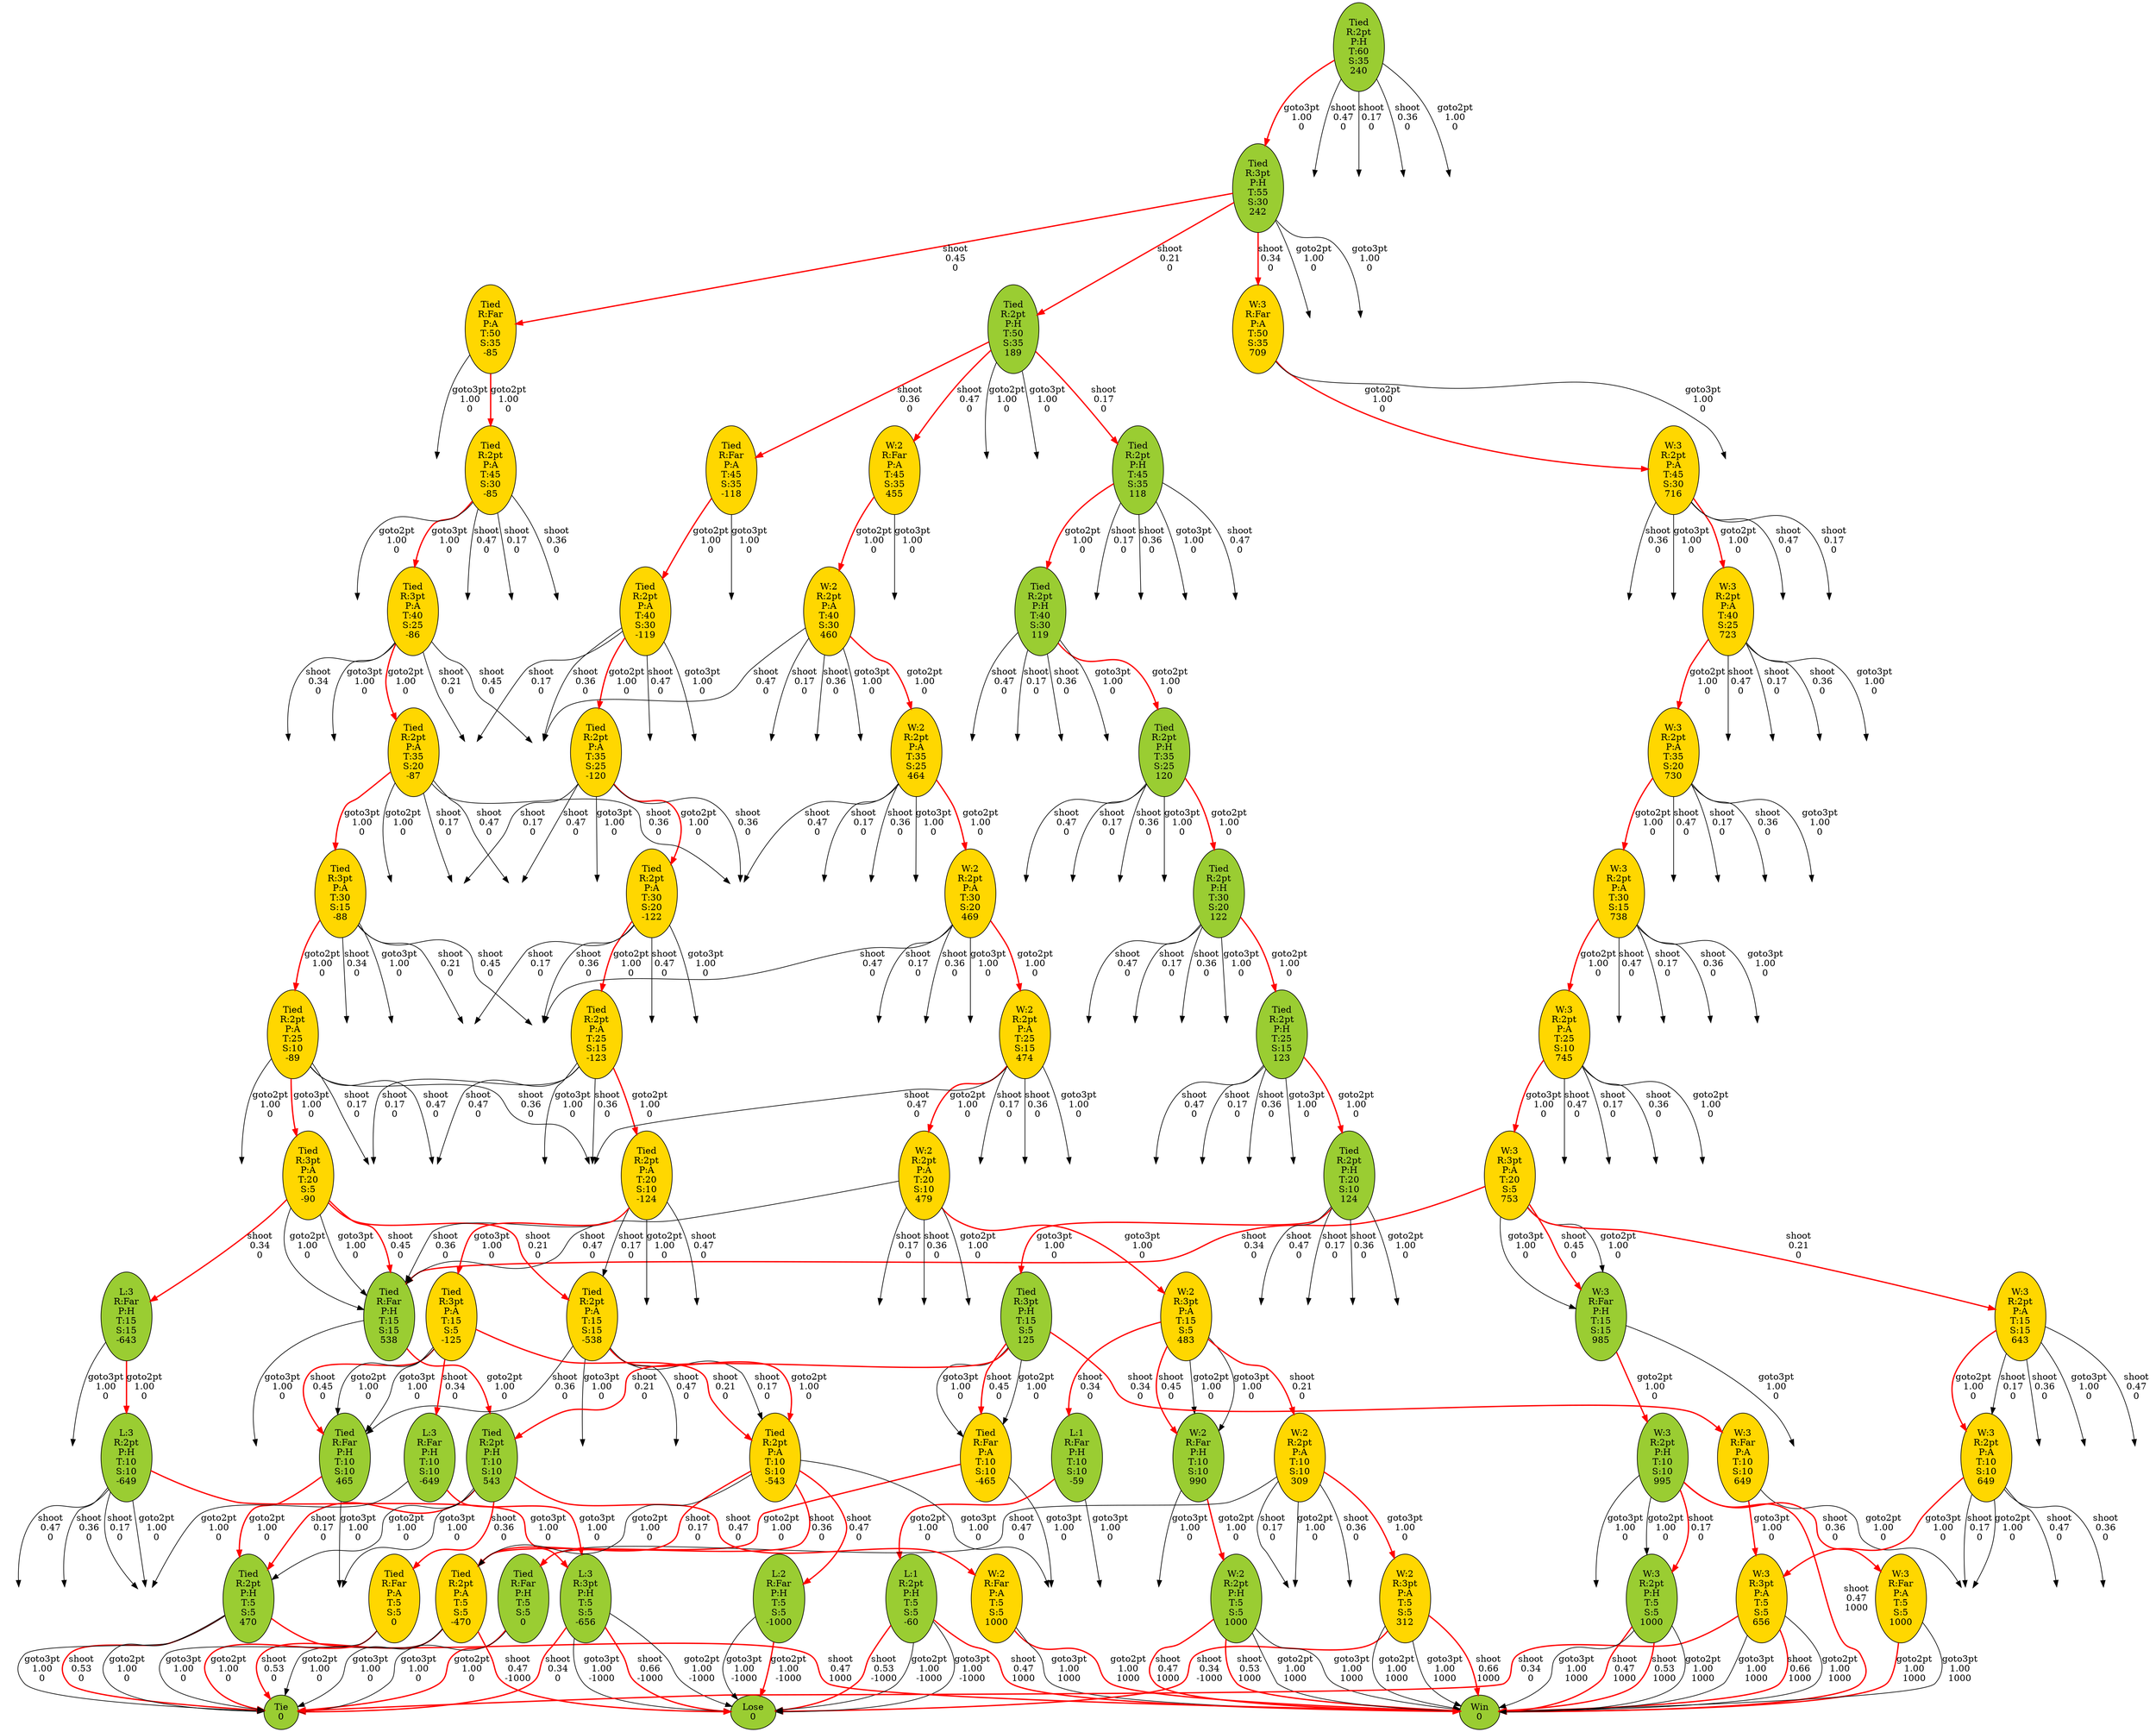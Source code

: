 digraph "Basketball" {
  "L:3 R:Far P:H T:15 S:15" [label="L:3\nR:Far\nP:H\nT:15\nS:15\n-643" fillcolor=yellowgreen style=filled];
  "Tied R:Far P:H T:10 S:10" [label="Tied\nR:Far\nP:H\nT:10\nS:10\n465" fillcolor=yellowgreen style=filled];
  "Tied R:Far P:A T:50 S:35" [label="Tied\nR:Far\nP:A\nT:50\nS:35\n-85" fillcolor=gold style=filled];
  "W:3 R:2pt P:A T:45 S:30" [label="W:3\nR:2pt\nP:A\nT:45\nS:30\n716" fillcolor=gold style=filled];
  "Tied R:2pt P:H T:5 S:5" [label="Tied\nR:2pt\nP:H\nT:5\nS:5\n470" fillcolor=yellowgreen style=filled];
  "Tied R:Far P:H T:15 S:15" [label="Tied\nR:Far\nP:H\nT:15\nS:15\n538" fillcolor=yellowgreen style=filled];
  "Tied R:Far P:A T:10 S:10" [label="Tied\nR:Far\nP:A\nT:10\nS:10\n-465" fillcolor=gold style=filled];
  "Tied R:2pt P:H T:50 S:35" [label="Tied\nR:2pt\nP:H\nT:50\nS:35\n189" fillcolor=yellowgreen style=filled];
  "W:2 R:Far P:H T:10 S:10" [label="W:2\nR:Far\nP:H\nT:10\nS:10\n990" fillcolor=yellowgreen style=filled];
  "Tied R:2pt P:A T:30 S:20" [label="Tied\nR:2pt\nP:A\nT:30\nS:20\n-122" fillcolor=gold style=filled];
  "L:1 R:Far P:H T:10 S:10" [label="L:1\nR:Far\nP:H\nT:10\nS:10\n-59" fillcolor=yellowgreen style=filled];
  "W:3 R:2pt P:A T:25 S:10" [label="W:3\nR:2pt\nP:A\nT:25\nS:10\n745" fillcolor=gold style=filled];
  "L:3 R:3pt P:H T:5 S:5" [label="L:3\nR:3pt\nP:H\nT:5\nS:5\n-656" fillcolor=yellowgreen style=filled];
  "W:2 R:2pt P:A T:30 S:20" [label="W:2\nR:2pt\nP:A\nT:30\nS:20\n469" fillcolor=gold style=filled];
  "Tied R:2pt P:H T:25 S:15" [label="Tied\nR:2pt\nP:H\nT:25\nS:15\n123" fillcolor=yellowgreen style=filled];
  "W:2 R:2pt P:A T:10 S:10" [label="W:2\nR:2pt\nP:A\nT:10\nS:10\n309" fillcolor=gold style=filled];
  "W:3 R:Far P:H T:15 S:15" [label="W:3\nR:Far\nP:H\nT:15\nS:15\n985" fillcolor=yellowgreen style=filled];
  "Tied R:2pt P:H T:30 S:20" [label="Tied\nR:2pt\nP:H\nT:30\nS:20\n122" fillcolor=yellowgreen style=filled];
  "W:3 R:2pt P:A T:40 S:25" [label="W:3\nR:2pt\nP:A\nT:40\nS:25\n723" fillcolor=gold style=filled];
  "Tied R:2pt P:A T:25 S:15" [label="Tied\nR:2pt\nP:A\nT:25\nS:15\n-123" fillcolor=gold style=filled];
  "Tied R:2pt P:A T:40 S:30" [label="Tied\nR:2pt\nP:A\nT:40\nS:30\n-119" fillcolor=gold style=filled];
  "W:2 R:3pt P:A T:15 S:5" [label="W:2\nR:3pt\nP:A\nT:15\nS:5\n483" fillcolor=gold style=filled];
  "Tied R:Far P:H T:5 S:5" [label="Tied\nR:Far\nP:H\nT:5\nS:5\n0" fillcolor=yellowgreen style=filled];
  "W:3 R:3pt P:A T:20 S:5" [label="W:3\nR:3pt\nP:A\nT:20\nS:5\n753" fillcolor=gold style=filled];
  "Tied R:2pt P:H T:40 S:30" [label="Tied\nR:2pt\nP:H\nT:40\nS:30\n119" fillcolor=yellowgreen style=filled];
  "W:2 R:Far P:A T:5 S:5" [label="W:2\nR:Far\nP:A\nT:5\nS:5\n1000" fillcolor=gold style=filled];
  "W:3 R:Far P:A T:10 S:10" [label="W:3\nR:Far\nP:A\nT:10\nS:10\n649" fillcolor=gold style=filled];
  "Lose" [label="Lose\n0" fillcolor=yellowgreen style=filled];
  "W:3 R:2pt P:H T:10 S:10" [label="W:3\nR:2pt\nP:H\nT:10\nS:10\n995" fillcolor=yellowgreen style=filled];
  "Tied R:3pt P:H T:55 S:30" [label="Tied\nR:3pt\nP:H\nT:55\nS:30\n242" fillcolor=yellowgreen style=filled];
  "Tied R:2pt P:A T:45 S:30" [label="Tied\nR:2pt\nP:A\nT:45\nS:30\n-85" fillcolor=gold style=filled];
  "W:2 R:3pt P:A T:5 S:5" [label="W:2\nR:3pt\nP:A\nT:5\nS:5\n312" fillcolor=gold style=filled];
  "Tied R:2pt P:H T:20 S:10" [label="Tied\nR:2pt\nP:H\nT:20\nS:10\n124" fillcolor=yellowgreen style=filled];
  "L:3 R:2pt P:H T:10 S:10" [label="L:3\nR:2pt\nP:H\nT:10\nS:10\n-649" fillcolor=yellowgreen style=filled];
  "W:2 R:2pt P:A T:20 S:10" [label="W:2\nR:2pt\nP:A\nT:20\nS:10\n479" fillcolor=gold style=filled];
  "Tied R:2pt P:A T:5 S:5" [label="Tied\nR:2pt\nP:A\nT:5\nS:5\n-470" fillcolor=gold style=filled];
  "Tied R:Far P:A T:45 S:35" [label="Tied\nR:Far\nP:A\nT:45\nS:35\n-118" fillcolor=gold style=filled];
  "Tied R:2pt P:A T:15 S:15" [label="Tied\nR:2pt\nP:A\nT:15\nS:15\n-538" fillcolor=gold style=filled];
  "W:3 R:2pt P:A T:30 S:15" [label="W:3\nR:2pt\nP:A\nT:30\nS:15\n738" fillcolor=gold style=filled];
  "Tied R:2pt P:H T:10 S:10" [label="Tied\nR:2pt\nP:H\nT:10\nS:10\n543" fillcolor=yellowgreen style=filled];
  "Tied R:2pt P:H T:60 S:35" [label="Tied\nR:2pt\nP:H\nT:60\nS:35\n240" fillcolor=yellowgreen style=filled];
  "Tied R:2pt P:H T:45 S:35" [label="Tied\nR:2pt\nP:H\nT:45\nS:35\n118" fillcolor=yellowgreen style=filled];
  "Tied R:3pt P:H T:15 S:5" [label="Tied\nR:3pt\nP:H\nT:15\nS:5\n125" fillcolor=yellowgreen style=filled];
  "Win" [label="Win\n0" fillcolor=yellowgreen style=filled];
  "W:3 R:Far P:A T:50 S:35" [label="W:3\nR:Far\nP:A\nT:50\nS:35\n709" fillcolor=gold style=filled];
  "W:3 R:2pt P:A T:15 S:15" [label="W:3\nR:2pt\nP:A\nT:15\nS:15\n643" fillcolor=gold style=filled];
  "W:2 R:2pt P:A T:25 S:15" [label="W:2\nR:2pt\nP:A\nT:25\nS:15\n474" fillcolor=gold style=filled];
  "Tied R:3pt P:A T:20 S:5" [label="Tied\nR:3pt\nP:A\nT:20\nS:5\n-90" fillcolor=gold style=filled];
  "Tied R:3pt P:A T:15 S:5" [label="Tied\nR:3pt\nP:A\nT:15\nS:5\n-125" fillcolor=gold style=filled];
  "Tied R:2pt P:A T:35 S:25" [label="Tied\nR:2pt\nP:A\nT:35\nS:25\n-120" fillcolor=gold style=filled];
  "Tie" [label="Tie\n0" fillcolor=yellowgreen style=filled];
  "L:3 R:Far P:H T:10 S:10" [label="L:3\nR:Far\nP:H\nT:10\nS:10\n-649" fillcolor=yellowgreen style=filled];
  "W:2 R:2pt P:H T:5 S:5" [label="W:2\nR:2pt\nP:H\nT:5\nS:5\n1000" fillcolor=yellowgreen style=filled];
  "Tied R:2pt P:A T:20 S:10" [label="Tied\nR:2pt\nP:A\nT:20\nS:10\n-124" fillcolor=gold style=filled];
  "W:2 R:2pt P:A T:40 S:30" [label="W:2\nR:2pt\nP:A\nT:40\nS:30\n460" fillcolor=gold style=filled];
  "L:1 R:2pt P:H T:5 S:5" [label="L:1\nR:2pt\nP:H\nT:5\nS:5\n-60" fillcolor=yellowgreen style=filled];
  "W:2 R:2pt P:A T:35 S:25" [label="W:2\nR:2pt\nP:A\nT:35\nS:25\n464" fillcolor=gold style=filled];
  "Tied R:2pt P:A T:25 S:10" [label="Tied\nR:2pt\nP:A\nT:25\nS:10\n-89" fillcolor=gold style=filled];
  "Tied R:3pt P:A T:30 S:15" [label="Tied\nR:3pt\nP:A\nT:30\nS:15\n-88" fillcolor=gold style=filled];
  "W:3 R:3pt P:A T:5 S:5" [label="W:3\nR:3pt\nP:A\nT:5\nS:5\n656" fillcolor=gold style=filled];
  "Tied R:3pt P:A T:40 S:25" [label="Tied\nR:3pt\nP:A\nT:40\nS:25\n-86" fillcolor=gold style=filled];
  "Tied R:2pt P:H T:35 S:25" [label="Tied\nR:2pt\nP:H\nT:35\nS:25\n120" fillcolor=yellowgreen style=filled];
  "W:3 R:Far P:A T:5 S:5" [label="W:3\nR:Far\nP:A\nT:5\nS:5\n1000" fillcolor=gold style=filled];
  "W:2 R:Far P:A T:45 S:35" [label="W:2\nR:Far\nP:A\nT:45\nS:35\n455" fillcolor=gold style=filled];
  "Tied R:Far P:A T:5 S:5" [label="Tied\nR:Far\nP:A\nT:5\nS:5\n0" fillcolor=gold style=filled];
  "W:3 R:2pt P:H T:5 S:5" [label="W:3\nR:2pt\nP:H\nT:5\nS:5\n1000" fillcolor=yellowgreen style=filled];
  "W:3 R:2pt P:A T:35 S:20" [label="W:3\nR:2pt\nP:A\nT:35\nS:20\n730" fillcolor=gold style=filled];
  "W:3 R:2pt P:A T:10 S:10" [label="W:3\nR:2pt\nP:A\nT:10\nS:10\n649" fillcolor=gold style=filled];
  "L:2 R:Far P:H T:5 S:5" [label="L:2\nR:Far\nP:H\nT:5\nS:5\n-1000" fillcolor=yellowgreen style=filled];
  "Tied R:2pt P:A T:35 S:20" [label="Tied\nR:2pt\nP:A\nT:35\nS:20\n-87" fillcolor=gold style=filled];
  "Tied R:2pt P:A T:10 S:10" [label="Tied\nR:2pt\nP:A\nT:10\nS:10\n-543" fillcolor=gold style=filled];
  "L:3 R:Far P:H T:15 S:15" -> "L:3 R:2pt P:H T:10 S:10" [color=red style=bold  label = "goto2pt\n1.00\n0"];
  "L:3 R:Far P:H T:15 S:15" -> "L:3 R:3pt P:H T:10 S:10" [ label = "goto3pt\n1.00\n0"];
  "L:3 R:3pt P:H T:10 S:10" [label="a" style=invis];
  "Tied R:Far P:H T:10 S:10" -> "Tied R:2pt P:H T:5 S:5" [color=red style=bold  label = "goto2pt\n1.00\n0"];
  "Tied R:Far P:H T:10 S:10" -> "Tied R:3pt P:H T:5 S:5" [ label = "goto3pt\n1.00\n0"];
  "Tied R:3pt P:H T:5 S:5" [label="a" style=invis];
  "Tied R:Far P:A T:50 S:35" -> "Tied R:2pt P:A T:45 S:30" [color=red style=bold  label = "goto2pt\n1.00\n0"];
  "Tied R:Far P:A T:50 S:35" -> "Tied R:3pt P:A T:45 S:30" [ label = "goto3pt\n1.00\n0"];
  "Tied R:3pt P:A T:45 S:30" [label="a" style=invis];
  "W:3 R:2pt P:A T:45 S:30" -> "W:1 R:Far P:H T:40 S:35" [ label = "shoot\n0.47\n0"];
  "W:1 R:Far P:H T:40 S:35" [label="a" style=invis];
  "W:3 R:2pt P:A T:45 S:30" -> "W:3 R:2pt P:A T:40 S:35" [ label = "shoot\n0.17\n0"];
  "W:3 R:2pt P:A T:40 S:35" [label="a" style=invis];
  "W:3 R:2pt P:A T:45 S:30" -> "W:3 R:Far P:H T:40 S:35" [ label = "shoot\n0.36\n0"];
  "W:3 R:Far P:H T:40 S:35" [label="a" style=invis];
  "W:3 R:2pt P:A T:45 S:30" -> "W:3 R:2pt P:A T:40 S:25" [color=red style=bold  label = "goto2pt\n1.00\n0"];
  "W:3 R:2pt P:A T:45 S:30" -> "W:3 R:3pt P:A T:40 S:25" [ label = "goto3pt\n1.00\n0"];
  "W:3 R:3pt P:A T:40 S:25" [label="a" style=invis];
  "Tied R:2pt P:H T:5 S:5" -> "Win" [color=red style=bold  label = "shoot\n0.47\n1000"];
  "Tied R:2pt P:H T:5 S:5" -> "Tie" [color=red style=bold  label = "shoot\n0.53\n0"];
  "Tied R:2pt P:H T:5 S:5" -> "Tie" [ label = "goto2pt\n1.00\n0"];
  "Tied R:2pt P:H T:5 S:5" -> "Tie" [ label = "goto3pt\n1.00\n0"];
  "Tied R:Far P:H T:15 S:15" -> "Tied R:2pt P:H T:10 S:10" [color=red style=bold  label = "goto2pt\n1.00\n0"];
  "Tied R:Far P:H T:15 S:15" -> "Tied R:3pt P:H T:10 S:10" [ label = "goto3pt\n1.00\n0"];
  "Tied R:3pt P:H T:10 S:10" [label="a" style=invis];
  "Tied R:Far P:A T:10 S:10" -> "Tied R:2pt P:A T:5 S:5" [color=red style=bold  label = "goto2pt\n1.00\n0"];
  "Tied R:Far P:A T:10 S:10" -> "Tied R:3pt P:A T:5 S:5" [ label = "goto3pt\n1.00\n0"];
  "Tied R:3pt P:A T:5 S:5" [label="a" style=invis];
  "Tied R:2pt P:H T:50 S:35" -> "W:2 R:Far P:A T:45 S:35" [color=red style=bold  label = "shoot\n0.47\n0"];
  "Tied R:2pt P:H T:50 S:35" -> "Tied R:2pt P:H T:45 S:35" [color=red style=bold  label = "shoot\n0.17\n0"];
  "Tied R:2pt P:H T:50 S:35" -> "Tied R:Far P:A T:45 S:35" [color=red style=bold  label = "shoot\n0.36\n0"];
  "Tied R:2pt P:H T:50 S:35" -> "Tied R:2pt P:H T:45 S:30" [ label = "goto2pt\n1.00\n0"];
  "Tied R:2pt P:H T:45 S:30" [label="a" style=invis];
  "Tied R:2pt P:H T:50 S:35" -> "Tied R:3pt P:H T:45 S:30" [ label = "goto3pt\n1.00\n0"];
  "Tied R:3pt P:H T:45 S:30" [label="a" style=invis];
  "W:2 R:Far P:H T:10 S:10" -> "W:2 R:2pt P:H T:5 S:5" [color=red style=bold  label = "goto2pt\n1.00\n0"];
  "W:2 R:Far P:H T:10 S:10" -> "W:2 R:3pt P:H T:5 S:5" [ label = "goto3pt\n1.00\n0"];
  "W:2 R:3pt P:H T:5 S:5" [label="a" style=invis];
  "Tied R:2pt P:A T:30 S:20" -> "L:2 R:Far P:H T:25 S:25" [ label = "shoot\n0.47\n0"];
  "L:2 R:Far P:H T:25 S:25" [label="a" style=invis];
  "Tied R:2pt P:A T:30 S:20" -> "Tied R:2pt P:A T:25 S:25" [ label = "shoot\n0.17\n0"];
  "Tied R:2pt P:A T:25 S:25" [label="a" style=invis];
  "Tied R:2pt P:A T:30 S:20" -> "Tied R:Far P:H T:25 S:25" [ label = "shoot\n0.36\n0"];
  "Tied R:Far P:H T:25 S:25" [label="a" style=invis];
  "Tied R:2pt P:A T:30 S:20" -> "Tied R:2pt P:A T:25 S:15" [color=red style=bold  label = "goto2pt\n1.00\n0"];
  "Tied R:2pt P:A T:30 S:20" -> "Tied R:3pt P:A T:25 S:15" [ label = "goto3pt\n1.00\n0"];
  "Tied R:3pt P:A T:25 S:15" [label="a" style=invis];
  "L:1 R:Far P:H T:10 S:10" -> "L:1 R:2pt P:H T:5 S:5" [color=red style=bold  label = "goto2pt\n1.00\n0"];
  "L:1 R:Far P:H T:10 S:10" -> "L:1 R:3pt P:H T:5 S:5" [ label = "goto3pt\n1.00\n0"];
  "L:1 R:3pt P:H T:5 S:5" [label="a" style=invis];
  "W:3 R:2pt P:A T:25 S:10" -> "W:1 R:Far P:H T:20 S:20" [ label = "shoot\n0.47\n0"];
  "W:1 R:Far P:H T:20 S:20" [label="a" style=invis];
  "W:3 R:2pt P:A T:25 S:10" -> "W:3 R:2pt P:A T:20 S:20" [ label = "shoot\n0.17\n0"];
  "W:3 R:2pt P:A T:20 S:20" [label="a" style=invis];
  "W:3 R:2pt P:A T:25 S:10" -> "W:3 R:Far P:H T:20 S:20" [ label = "shoot\n0.36\n0"];
  "W:3 R:Far P:H T:20 S:20" [label="a" style=invis];
  "W:3 R:2pt P:A T:25 S:10" -> "W:3 R:2pt P:A T:20 S:5" [ label = "goto2pt\n1.00\n0"];
  "W:3 R:2pt P:A T:20 S:5" [label="a" style=invis];
  "W:3 R:2pt P:A T:25 S:10" -> "W:3 R:3pt P:A T:20 S:5" [color=red style=bold  label = "goto3pt\n1.00\n0"];
  "L:3 R:3pt P:H T:5 S:5" -> "Tie" [color=red style=bold  label = "shoot\n0.34\n0"];
  "L:3 R:3pt P:H T:5 S:5" -> "Lose" [color=red style=bold  label = "shoot\n0.66\n-1000"];
  "L:3 R:3pt P:H T:5 S:5" -> "Lose" [ label = "goto2pt\n1.00\n-1000"];
  "L:3 R:3pt P:H T:5 S:5" -> "Lose" [ label = "goto3pt\n1.00\n-1000"];
  "W:2 R:2pt P:A T:30 S:20" -> "Tied R:Far P:H T:25 S:25" [ label = "shoot\n0.47\n0"];
  "Tied R:Far P:H T:25 S:25" [label="a" style=invis];
  "W:2 R:2pt P:A T:30 S:20" -> "W:2 R:2pt P:A T:25 S:25" [ label = "shoot\n0.17\n0"];
  "W:2 R:2pt P:A T:25 S:25" [label="a" style=invis];
  "W:2 R:2pt P:A T:30 S:20" -> "W:2 R:Far P:H T:25 S:25" [ label = "shoot\n0.36\n0"];
  "W:2 R:Far P:H T:25 S:25" [label="a" style=invis];
  "W:2 R:2pt P:A T:30 S:20" -> "W:2 R:2pt P:A T:25 S:15" [color=red style=bold  label = "goto2pt\n1.00\n0"];
  "W:2 R:2pt P:A T:30 S:20" -> "W:2 R:3pt P:A T:25 S:15" [ label = "goto3pt\n1.00\n0"];
  "W:2 R:3pt P:A T:25 S:15" [label="a" style=invis];
  "Tied R:2pt P:H T:25 S:15" -> "W:2 R:Far P:A T:20 S:20" [ label = "shoot\n0.47\n0"];
  "W:2 R:Far P:A T:20 S:20" [label="a" style=invis];
  "Tied R:2pt P:H T:25 S:15" -> "Tied R:2pt P:H T:20 S:20" [ label = "shoot\n0.17\n0"];
  "Tied R:2pt P:H T:20 S:20" [label="a" style=invis];
  "Tied R:2pt P:H T:25 S:15" -> "Tied R:Far P:A T:20 S:20" [ label = "shoot\n0.36\n0"];
  "Tied R:Far P:A T:20 S:20" [label="a" style=invis];
  "Tied R:2pt P:H T:25 S:15" -> "Tied R:2pt P:H T:20 S:10" [color=red style=bold  label = "goto2pt\n1.00\n0"];
  "Tied R:2pt P:H T:25 S:15" -> "Tied R:3pt P:H T:20 S:10" [ label = "goto3pt\n1.00\n0"];
  "Tied R:3pt P:H T:20 S:10" [label="a" style=invis];
  "W:2 R:2pt P:A T:10 S:10" -> "Tied R:Far P:H T:5 S:5" [ label = "shoot\n0.47\n0"];
  "W:2 R:2pt P:A T:10 S:10" -> "W:2 R:2pt P:A T:5 S:5" [ label = "shoot\n0.17\n0"];
  "W:2 R:2pt P:A T:5 S:5" [label="a" style=invis];
  "W:2 R:2pt P:A T:10 S:10" -> "W:2 R:Far P:H T:5 S:5" [ label = "shoot\n0.36\n0"];
  "W:2 R:Far P:H T:5 S:5" [label="a" style=invis];
  "W:2 R:2pt P:A T:10 S:10" -> "W:2 R:2pt P:A T:5 S:5" [ label = "goto2pt\n1.00\n0"];
  "W:2 R:2pt P:A T:5 S:5" [label="a" style=invis];
  "W:2 R:2pt P:A T:10 S:10" -> "W:2 R:3pt P:A T:5 S:5" [color=red style=bold  label = "goto3pt\n1.00\n0"];
  "W:3 R:Far P:H T:15 S:15" -> "W:3 R:2pt P:H T:10 S:10" [color=red style=bold  label = "goto2pt\n1.00\n0"];
  "W:3 R:Far P:H T:15 S:15" -> "W:3 R:3pt P:H T:10 S:10" [ label = "goto3pt\n1.00\n0"];
  "W:3 R:3pt P:H T:10 S:10" [label="a" style=invis];
  "Tied R:2pt P:H T:30 S:20" -> "W:2 R:Far P:A T:25 S:25" [ label = "shoot\n0.47\n0"];
  "W:2 R:Far P:A T:25 S:25" [label="a" style=invis];
  "Tied R:2pt P:H T:30 S:20" -> "Tied R:2pt P:H T:25 S:25" [ label = "shoot\n0.17\n0"];
  "Tied R:2pt P:H T:25 S:25" [label="a" style=invis];
  "Tied R:2pt P:H T:30 S:20" -> "Tied R:Far P:A T:25 S:25" [ label = "shoot\n0.36\n0"];
  "Tied R:Far P:A T:25 S:25" [label="a" style=invis];
  "Tied R:2pt P:H T:30 S:20" -> "Tied R:2pt P:H T:25 S:15" [color=red style=bold  label = "goto2pt\n1.00\n0"];
  "Tied R:2pt P:H T:30 S:20" -> "Tied R:3pt P:H T:25 S:15" [ label = "goto3pt\n1.00\n0"];
  "Tied R:3pt P:H T:25 S:15" [label="a" style=invis];
  "W:3 R:2pt P:A T:40 S:25" -> "W:1 R:Far P:H T:35 S:35" [ label = "shoot\n0.47\n0"];
  "W:1 R:Far P:H T:35 S:35" [label="a" style=invis];
  "W:3 R:2pt P:A T:40 S:25" -> "W:3 R:2pt P:A T:35 S:35" [ label = "shoot\n0.17\n0"];
  "W:3 R:2pt P:A T:35 S:35" [label="a" style=invis];
  "W:3 R:2pt P:A T:40 S:25" -> "W:3 R:Far P:H T:35 S:35" [ label = "shoot\n0.36\n0"];
  "W:3 R:Far P:H T:35 S:35" [label="a" style=invis];
  "W:3 R:2pt P:A T:40 S:25" -> "W:3 R:2pt P:A T:35 S:20" [color=red style=bold  label = "goto2pt\n1.00\n0"];
  "W:3 R:2pt P:A T:40 S:25" -> "W:3 R:3pt P:A T:35 S:20" [ label = "goto3pt\n1.00\n0"];
  "W:3 R:3pt P:A T:35 S:20" [label="a" style=invis];
  "Tied R:2pt P:A T:25 S:15" -> "L:2 R:Far P:H T:20 S:20" [ label = "shoot\n0.47\n0"];
  "L:2 R:Far P:H T:20 S:20" [label="a" style=invis];
  "Tied R:2pt P:A T:25 S:15" -> "Tied R:2pt P:A T:20 S:20" [ label = "shoot\n0.17\n0"];
  "Tied R:2pt P:A T:20 S:20" [label="a" style=invis];
  "Tied R:2pt P:A T:25 S:15" -> "Tied R:Far P:H T:20 S:20" [ label = "shoot\n0.36\n0"];
  "Tied R:Far P:H T:20 S:20" [label="a" style=invis];
  "Tied R:2pt P:A T:25 S:15" -> "Tied R:2pt P:A T:20 S:10" [color=red style=bold  label = "goto2pt\n1.00\n0"];
  "Tied R:2pt P:A T:25 S:15" -> "Tied R:3pt P:A T:20 S:10" [ label = "goto3pt\n1.00\n0"];
  "Tied R:3pt P:A T:20 S:10" [label="a" style=invis];
  "Tied R:2pt P:A T:40 S:30" -> "L:2 R:Far P:H T:35 S:35" [ label = "shoot\n0.47\n0"];
  "L:2 R:Far P:H T:35 S:35" [label="a" style=invis];
  "Tied R:2pt P:A T:40 S:30" -> "Tied R:2pt P:A T:35 S:35" [ label = "shoot\n0.17\n0"];
  "Tied R:2pt P:A T:35 S:35" [label="a" style=invis];
  "Tied R:2pt P:A T:40 S:30" -> "Tied R:Far P:H T:35 S:35" [ label = "shoot\n0.36\n0"];
  "Tied R:Far P:H T:35 S:35" [label="a" style=invis];
  "Tied R:2pt P:A T:40 S:30" -> "Tied R:2pt P:A T:35 S:25" [color=red style=bold  label = "goto2pt\n1.00\n0"];
  "Tied R:2pt P:A T:40 S:30" -> "Tied R:3pt P:A T:35 S:25" [ label = "goto3pt\n1.00\n0"];
  "Tied R:3pt P:A T:35 S:25" [label="a" style=invis];
  "W:2 R:3pt P:A T:15 S:5" -> "L:1 R:Far P:H T:10 S:10" [color=red style=bold  label = "shoot\n0.34\n0"];
  "W:2 R:3pt P:A T:15 S:5" -> "W:2 R:2pt P:A T:10 S:10" [color=red style=bold  label = "shoot\n0.21\n0"];
  "W:2 R:3pt P:A T:15 S:5" -> "W:2 R:Far P:H T:10 S:10" [color=red style=bold  label = "shoot\n0.45\n0"];
  "W:2 R:3pt P:A T:15 S:5" -> "W:2 R:Far P:H T:10 S:10" [ label = "goto2pt\n1.00\n0"];
  "W:2 R:3pt P:A T:15 S:5" -> "W:2 R:Far P:H T:10 S:10" [ label = "goto3pt\n1.00\n0"];
  "Tied R:Far P:H T:5 S:5" -> "Tie" [color=red style=bold  label = "goto2pt\n1.00\n0"];
  "Tied R:Far P:H T:5 S:5" -> "Tie" [ label = "goto3pt\n1.00\n0"];
  "W:3 R:3pt P:A T:20 S:5" -> "Tied R:Far P:H T:15 S:15" [color=red style=bold  label = "shoot\n0.34\n0"];
  "W:3 R:3pt P:A T:20 S:5" -> "W:3 R:2pt P:A T:15 S:15" [color=red style=bold  label = "shoot\n0.21\n0"];
  "W:3 R:3pt P:A T:20 S:5" -> "W:3 R:Far P:H T:15 S:15" [color=red style=bold  label = "shoot\n0.45\n0"];
  "W:3 R:3pt P:A T:20 S:5" -> "W:3 R:Far P:H T:15 S:15" [ label = "goto2pt\n1.00\n0"];
  "W:3 R:3pt P:A T:20 S:5" -> "W:3 R:Far P:H T:15 S:15" [ label = "goto3pt\n1.00\n0"];
  "Tied R:2pt P:H T:40 S:30" -> "W:2 R:Far P:A T:35 S:35" [ label = "shoot\n0.47\n0"];
  "W:2 R:Far P:A T:35 S:35" [label="a" style=invis];
  "Tied R:2pt P:H T:40 S:30" -> "Tied R:2pt P:H T:35 S:35" [ label = "shoot\n0.17\n0"];
  "Tied R:2pt P:H T:35 S:35" [label="a" style=invis];
  "Tied R:2pt P:H T:40 S:30" -> "Tied R:Far P:A T:35 S:35" [ label = "shoot\n0.36\n0"];
  "Tied R:Far P:A T:35 S:35" [label="a" style=invis];
  "Tied R:2pt P:H T:40 S:30" -> "Tied R:2pt P:H T:35 S:25" [color=red style=bold  label = "goto2pt\n1.00\n0"];
  "Tied R:2pt P:H T:40 S:30" -> "Tied R:3pt P:H T:35 S:25" [ label = "goto3pt\n1.00\n0"];
  "Tied R:3pt P:H T:35 S:25" [label="a" style=invis];
  "W:2 R:Far P:A T:5 S:5" -> "Win" [color=red style=bold  label = "goto2pt\n1.00\n1000"];
  "W:2 R:Far P:A T:5 S:5" -> "Win" [ label = "goto3pt\n1.00\n1000"];
  "W:3 R:Far P:A T:10 S:10" -> "W:3 R:2pt P:A T:5 S:5" [ label = "goto2pt\n1.00\n0"];
  "W:3 R:2pt P:A T:5 S:5" [label="a" style=invis];
  "W:3 R:Far P:A T:10 S:10" -> "W:3 R:3pt P:A T:5 S:5" [color=red style=bold  label = "goto3pt\n1.00\n0"];
  { rank=max; "Lose"; }
  "W:3 R:2pt P:H T:10 S:10" -> "Win" [color=red style=bold  label = "shoot\n0.47\n1000"];
  "W:3 R:2pt P:H T:10 S:10" -> "W:3 R:2pt P:H T:5 S:5" [color=red style=bold  label = "shoot\n0.17\n0"];
  "W:3 R:2pt P:H T:10 S:10" -> "W:3 R:Far P:A T:5 S:5" [color=red style=bold  label = "shoot\n0.36\n0"];
  "W:3 R:2pt P:H T:10 S:10" -> "W:3 R:2pt P:H T:5 S:5" [ label = "goto2pt\n1.00\n0"];
  "W:3 R:2pt P:H T:10 S:10" -> "W:3 R:3pt P:H T:5 S:5" [ label = "goto3pt\n1.00\n0"];
  "W:3 R:3pt P:H T:5 S:5" [label="a" style=invis];
  "Tied R:3pt P:H T:55 S:30" -> "W:3 R:Far P:A T:50 S:35" [color=red style=bold  label = "shoot\n0.34\n0"];
  "Tied R:3pt P:H T:55 S:30" -> "Tied R:2pt P:H T:50 S:35" [color=red style=bold  label = "shoot\n0.21\n0"];
  "Tied R:3pt P:H T:55 S:30" -> "Tied R:Far P:A T:50 S:35" [color=red style=bold  label = "shoot\n0.45\n0"];
  "Tied R:3pt P:H T:55 S:30" -> "Tied R:2pt P:H T:50 S:25" [ label = "goto2pt\n1.00\n0"];
  "Tied R:2pt P:H T:50 S:25" [label="a" style=invis];
  "Tied R:3pt P:H T:55 S:30" -> "Tied R:3pt P:H T:50 S:25" [ label = "goto3pt\n1.00\n0"];
  "Tied R:3pt P:H T:50 S:25" [label="a" style=invis];
  "Tied R:2pt P:A T:45 S:30" -> "L:2 R:Far P:H T:40 S:35" [ label = "shoot\n0.47\n0"];
  "L:2 R:Far P:H T:40 S:35" [label="a" style=invis];
  "Tied R:2pt P:A T:45 S:30" -> "Tied R:2pt P:A T:40 S:35" [ label = "shoot\n0.17\n0"];
  "Tied R:2pt P:A T:40 S:35" [label="a" style=invis];
  "Tied R:2pt P:A T:45 S:30" -> "Tied R:Far P:H T:40 S:35" [ label = "shoot\n0.36\n0"];
  "Tied R:Far P:H T:40 S:35" [label="a" style=invis];
  "Tied R:2pt P:A T:45 S:30" -> "Tied R:2pt P:A T:40 S:25" [ label = "goto2pt\n1.00\n0"];
  "Tied R:2pt P:A T:40 S:25" [label="a" style=invis];
  "Tied R:2pt P:A T:45 S:30" -> "Tied R:3pt P:A T:40 S:25" [color=red style=bold  label = "goto3pt\n1.00\n0"];
  "W:2 R:3pt P:A T:5 S:5" -> "Lose" [color=red style=bold  label = "shoot\n0.34\n-1000"];
  "W:2 R:3pt P:A T:5 S:5" -> "Win" [color=red style=bold  label = "shoot\n0.66\n1000"];
  "W:2 R:3pt P:A T:5 S:5" -> "Win" [ label = "goto2pt\n1.00\n1000"];
  "W:2 R:3pt P:A T:5 S:5" -> "Win" [ label = "goto3pt\n1.00\n1000"];
  "Tied R:2pt P:H T:20 S:10" -> "W:2 R:Far P:A T:15 S:15" [ label = "shoot\n0.47\n0"];
  "W:2 R:Far P:A T:15 S:15" [label="a" style=invis];
  "Tied R:2pt P:H T:20 S:10" -> "Tied R:2pt P:H T:15 S:15" [ label = "shoot\n0.17\n0"];
  "Tied R:2pt P:H T:15 S:15" [label="a" style=invis];
  "Tied R:2pt P:H T:20 S:10" -> "Tied R:Far P:A T:15 S:15" [ label = "shoot\n0.36\n0"];
  "Tied R:Far P:A T:15 S:15" [label="a" style=invis];
  "Tied R:2pt P:H T:20 S:10" -> "Tied R:2pt P:H T:15 S:5" [ label = "goto2pt\n1.00\n0"];
  "Tied R:2pt P:H T:15 S:5" [label="a" style=invis];
  "Tied R:2pt P:H T:20 S:10" -> "Tied R:3pt P:H T:15 S:5" [color=red style=bold  label = "goto3pt\n1.00\n0"];
  "L:3 R:2pt P:H T:10 S:10" -> "L:1 R:Far P:A T:5 S:5" [ label = "shoot\n0.47\n0"];
  "L:1 R:Far P:A T:5 S:5" [label="a" style=invis];
  "L:3 R:2pt P:H T:10 S:10" -> "L:3 R:2pt P:H T:5 S:5" [ label = "shoot\n0.17\n0"];
  "L:3 R:2pt P:H T:5 S:5" [label="a" style=invis];
  "L:3 R:2pt P:H T:10 S:10" -> "L:3 R:Far P:A T:5 S:5" [ label = "shoot\n0.36\n0"];
  "L:3 R:Far P:A T:5 S:5" [label="a" style=invis];
  "L:3 R:2pt P:H T:10 S:10" -> "L:3 R:2pt P:H T:5 S:5" [ label = "goto2pt\n1.00\n0"];
  "L:3 R:2pt P:H T:5 S:5" [label="a" style=invis];
  "L:3 R:2pt P:H T:10 S:10" -> "L:3 R:3pt P:H T:5 S:5" [color=red style=bold  label = "goto3pt\n1.00\n0"];
  "W:2 R:2pt P:A T:20 S:10" -> "Tied R:Far P:H T:15 S:15" [ label = "shoot\n0.47\n0"];
  "W:2 R:2pt P:A T:20 S:10" -> "W:2 R:2pt P:A T:15 S:15" [ label = "shoot\n0.17\n0"];
  "W:2 R:2pt P:A T:15 S:15" [label="a" style=invis];
  "W:2 R:2pt P:A T:20 S:10" -> "W:2 R:Far P:H T:15 S:15" [ label = "shoot\n0.36\n0"];
  "W:2 R:Far P:H T:15 S:15" [label="a" style=invis];
  "W:2 R:2pt P:A T:20 S:10" -> "W:2 R:2pt P:A T:15 S:5" [ label = "goto2pt\n1.00\n0"];
  "W:2 R:2pt P:A T:15 S:5" [label="a" style=invis];
  "W:2 R:2pt P:A T:20 S:10" -> "W:2 R:3pt P:A T:15 S:5" [color=red style=bold  label = "goto3pt\n1.00\n0"];
  "Tied R:2pt P:A T:5 S:5" -> "Lose" [color=red style=bold  label = "shoot\n0.47\n-1000"];
  "Tied R:2pt P:A T:5 S:5" -> "Tie" [color=red style=bold  label = "shoot\n0.53\n0"];
  "Tied R:2pt P:A T:5 S:5" -> "Tie" [ label = "goto2pt\n1.00\n0"];
  "Tied R:2pt P:A T:5 S:5" -> "Tie" [ label = "goto3pt\n1.00\n0"];
  "Tied R:Far P:A T:45 S:35" -> "Tied R:2pt P:A T:40 S:30" [color=red style=bold  label = "goto2pt\n1.00\n0"];
  "Tied R:Far P:A T:45 S:35" -> "Tied R:3pt P:A T:40 S:30" [ label = "goto3pt\n1.00\n0"];
  "Tied R:3pt P:A T:40 S:30" [label="a" style=invis];
  "Tied R:2pt P:A T:15 S:15" -> "L:2 R:Far P:H T:10 S:10" [ label = "shoot\n0.47\n0"];
  "L:2 R:Far P:H T:10 S:10" [label="a" style=invis];
  "Tied R:2pt P:A T:15 S:15" -> "Tied R:2pt P:A T:10 S:10" [ label = "shoot\n0.17\n0"];
  "Tied R:2pt P:A T:15 S:15" -> "Tied R:Far P:H T:10 S:10" [ label = "shoot\n0.36\n0"];
  "Tied R:2pt P:A T:15 S:15" -> "Tied R:2pt P:A T:10 S:10" [color=red style=bold  label = "goto2pt\n1.00\n0"];
  "Tied R:2pt P:A T:15 S:15" -> "Tied R:3pt P:A T:10 S:10" [ label = "goto3pt\n1.00\n0"];
  "Tied R:3pt P:A T:10 S:10" [label="a" style=invis];
  "W:3 R:2pt P:A T:30 S:15" -> "W:1 R:Far P:H T:25 S:25" [ label = "shoot\n0.47\n0"];
  "W:1 R:Far P:H T:25 S:25" [label="a" style=invis];
  "W:3 R:2pt P:A T:30 S:15" -> "W:3 R:2pt P:A T:25 S:25" [ label = "shoot\n0.17\n0"];
  "W:3 R:2pt P:A T:25 S:25" [label="a" style=invis];
  "W:3 R:2pt P:A T:30 S:15" -> "W:3 R:Far P:H T:25 S:25" [ label = "shoot\n0.36\n0"];
  "W:3 R:Far P:H T:25 S:25" [label="a" style=invis];
  "W:3 R:2pt P:A T:30 S:15" -> "W:3 R:2pt P:A T:25 S:10" [color=red style=bold  label = "goto2pt\n1.00\n0"];
  "W:3 R:2pt P:A T:30 S:15" -> "W:3 R:3pt P:A T:25 S:10" [ label = "goto3pt\n1.00\n0"];
  "W:3 R:3pt P:A T:25 S:10" [label="a" style=invis];
  "Tied R:2pt P:H T:10 S:10" -> "W:2 R:Far P:A T:5 S:5" [color=red style=bold  label = "shoot\n0.47\n0"];
  "Tied R:2pt P:H T:10 S:10" -> "Tied R:2pt P:H T:5 S:5" [color=red style=bold  label = "shoot\n0.17\n0"];
  "Tied R:2pt P:H T:10 S:10" -> "Tied R:Far P:A T:5 S:5" [color=red style=bold  label = "shoot\n0.36\n0"];
  "Tied R:2pt P:H T:10 S:10" -> "Tied R:2pt P:H T:5 S:5" [ label = "goto2pt\n1.00\n0"];
  "Tied R:2pt P:H T:10 S:10" -> "Tied R:3pt P:H T:5 S:5" [ label = "goto3pt\n1.00\n0"];
  "Tied R:3pt P:H T:5 S:5" [label="a" style=invis];
  "Tied R:2pt P:H T:60 S:35" -> "W:2 R:Far P:A T:55 S:35" [ label = "shoot\n0.47\n0"];
  "W:2 R:Far P:A T:55 S:35" [label="a" style=invis];
  "Tied R:2pt P:H T:60 S:35" -> "Tied R:2pt P:H T:55 S:35" [ label = "shoot\n0.17\n0"];
  "Tied R:2pt P:H T:55 S:35" [label="a" style=invis];
  "Tied R:2pt P:H T:60 S:35" -> "Tied R:Far P:A T:55 S:35" [ label = "shoot\n0.36\n0"];
  "Tied R:Far P:A T:55 S:35" [label="a" style=invis];
  "Tied R:2pt P:H T:60 S:35" -> "Tied R:2pt P:H T:55 S:30" [ label = "goto2pt\n1.00\n0"];
  "Tied R:2pt P:H T:55 S:30" [label="a" style=invis];
  "Tied R:2pt P:H T:60 S:35" -> "Tied R:3pt P:H T:55 S:30" [color=red style=bold  label = "goto3pt\n1.00\n0"];
  "Tied R:2pt P:H T:45 S:35" -> "W:2 R:Far P:A T:40 S:35" [ label = "shoot\n0.47\n0"];
  "W:2 R:Far P:A T:40 S:35" [label="a" style=invis];
  "Tied R:2pt P:H T:45 S:35" -> "Tied R:2pt P:H T:40 S:35" [ label = "shoot\n0.17\n0"];
  "Tied R:2pt P:H T:40 S:35" [label="a" style=invis];
  "Tied R:2pt P:H T:45 S:35" -> "Tied R:Far P:A T:40 S:35" [ label = "shoot\n0.36\n0"];
  "Tied R:Far P:A T:40 S:35" [label="a" style=invis];
  "Tied R:2pt P:H T:45 S:35" -> "Tied R:2pt P:H T:40 S:30" [color=red style=bold  label = "goto2pt\n1.00\n0"];
  "Tied R:2pt P:H T:45 S:35" -> "Tied R:3pt P:H T:40 S:30" [ label = "goto3pt\n1.00\n0"];
  "Tied R:3pt P:H T:40 S:30" [label="a" style=invis];
  "Tied R:3pt P:H T:15 S:5" -> "W:3 R:Far P:A T:10 S:10" [color=red style=bold  label = "shoot\n0.34\n0"];
  "Tied R:3pt P:H T:15 S:5" -> "Tied R:2pt P:H T:10 S:10" [color=red style=bold  label = "shoot\n0.21\n0"];
  "Tied R:3pt P:H T:15 S:5" -> "Tied R:Far P:A T:10 S:10" [color=red style=bold  label = "shoot\n0.45\n0"];
  "Tied R:3pt P:H T:15 S:5" -> "Tied R:Far P:A T:10 S:10" [ label = "goto2pt\n1.00\n0"];
  "Tied R:3pt P:H T:15 S:5" -> "Tied R:Far P:A T:10 S:10" [ label = "goto3pt\n1.00\n0"];
  { rank=max; "Win"; }
  "W:3 R:Far P:A T:50 S:35" -> "W:3 R:2pt P:A T:45 S:30" [color=red style=bold  label = "goto2pt\n1.00\n0"];
  "W:3 R:Far P:A T:50 S:35" -> "W:3 R:3pt P:A T:45 S:30" [ label = "goto3pt\n1.00\n0"];
  "W:3 R:3pt P:A T:45 S:30" [label="a" style=invis];
  "W:3 R:2pt P:A T:15 S:15" -> "W:1 R:Far P:H T:10 S:10" [ label = "shoot\n0.47\n0"];
  "W:1 R:Far P:H T:10 S:10" [label="a" style=invis];
  "W:3 R:2pt P:A T:15 S:15" -> "W:3 R:2pt P:A T:10 S:10" [ label = "shoot\n0.17\n0"];
  "W:3 R:2pt P:A T:15 S:15" -> "W:3 R:Far P:H T:10 S:10" [ label = "shoot\n0.36\n0"];
  "W:3 R:Far P:H T:10 S:10" [label="a" style=invis];
  "W:3 R:2pt P:A T:15 S:15" -> "W:3 R:2pt P:A T:10 S:10" [color=red style=bold  label = "goto2pt\n1.00\n0"];
  "W:3 R:2pt P:A T:15 S:15" -> "W:3 R:3pt P:A T:10 S:10" [ label = "goto3pt\n1.00\n0"];
  "W:3 R:3pt P:A T:10 S:10" [label="a" style=invis];
  "W:2 R:2pt P:A T:25 S:15" -> "Tied R:Far P:H T:20 S:20" [ label = "shoot\n0.47\n0"];
  "Tied R:Far P:H T:20 S:20" [label="a" style=invis];
  "W:2 R:2pt P:A T:25 S:15" -> "W:2 R:2pt P:A T:20 S:20" [ label = "shoot\n0.17\n0"];
  "W:2 R:2pt P:A T:20 S:20" [label="a" style=invis];
  "W:2 R:2pt P:A T:25 S:15" -> "W:2 R:Far P:H T:20 S:20" [ label = "shoot\n0.36\n0"];
  "W:2 R:Far P:H T:20 S:20" [label="a" style=invis];
  "W:2 R:2pt P:A T:25 S:15" -> "W:2 R:2pt P:A T:20 S:10" [color=red style=bold  label = "goto2pt\n1.00\n0"];
  "W:2 R:2pt P:A T:25 S:15" -> "W:2 R:3pt P:A T:20 S:10" [ label = "goto3pt\n1.00\n0"];
  "W:2 R:3pt P:A T:20 S:10" [label="a" style=invis];
  "Tied R:3pt P:A T:20 S:5" -> "L:3 R:Far P:H T:15 S:15" [color=red style=bold  label = "shoot\n0.34\n0"];
  "Tied R:3pt P:A T:20 S:5" -> "Tied R:2pt P:A T:15 S:15" [color=red style=bold  label = "shoot\n0.21\n0"];
  "Tied R:3pt P:A T:20 S:5" -> "Tied R:Far P:H T:15 S:15" [color=red style=bold  label = "shoot\n0.45\n0"];
  "Tied R:3pt P:A T:20 S:5" -> "Tied R:Far P:H T:15 S:15" [ label = "goto2pt\n1.00\n0"];
  "Tied R:3pt P:A T:20 S:5" -> "Tied R:Far P:H T:15 S:15" [ label = "goto3pt\n1.00\n0"];
  "Tied R:3pt P:A T:15 S:5" -> "L:3 R:Far P:H T:10 S:10" [color=red style=bold  label = "shoot\n0.34\n0"];
  "Tied R:3pt P:A T:15 S:5" -> "Tied R:2pt P:A T:10 S:10" [color=red style=bold  label = "shoot\n0.21\n0"];
  "Tied R:3pt P:A T:15 S:5" -> "Tied R:Far P:H T:10 S:10" [color=red style=bold  label = "shoot\n0.45\n0"];
  "Tied R:3pt P:A T:15 S:5" -> "Tied R:Far P:H T:10 S:10" [ label = "goto2pt\n1.00\n0"];
  "Tied R:3pt P:A T:15 S:5" -> "Tied R:Far P:H T:10 S:10" [ label = "goto3pt\n1.00\n0"];
  "Tied R:2pt P:A T:35 S:25" -> "L:2 R:Far P:H T:30 S:30" [ label = "shoot\n0.47\n0"];
  "L:2 R:Far P:H T:30 S:30" [label="a" style=invis];
  "Tied R:2pt P:A T:35 S:25" -> "Tied R:2pt P:A T:30 S:30" [ label = "shoot\n0.17\n0"];
  "Tied R:2pt P:A T:30 S:30" [label="a" style=invis];
  "Tied R:2pt P:A T:35 S:25" -> "Tied R:Far P:H T:30 S:30" [ label = "shoot\n0.36\n0"];
  "Tied R:Far P:H T:30 S:30" [label="a" style=invis];
  "Tied R:2pt P:A T:35 S:25" -> "Tied R:2pt P:A T:30 S:20" [color=red style=bold  label = "goto2pt\n1.00\n0"];
  "Tied R:2pt P:A T:35 S:25" -> "Tied R:3pt P:A T:30 S:20" [ label = "goto3pt\n1.00\n0"];
  "Tied R:3pt P:A T:30 S:20" [label="a" style=invis];
  { rank=max; "Tie"; }
  "L:3 R:Far P:H T:10 S:10" -> "L:3 R:2pt P:H T:5 S:5" [ label = "goto2pt\n1.00\n0"];
  "L:3 R:2pt P:H T:5 S:5" [label="a" style=invis];
  "L:3 R:Far P:H T:10 S:10" -> "L:3 R:3pt P:H T:5 S:5" [color=red style=bold  label = "goto3pt\n1.00\n0"];
  "W:2 R:2pt P:H T:5 S:5" -> "Win" [color=red style=bold  label = "shoot\n0.47\n1000"];
  "W:2 R:2pt P:H T:5 S:5" -> "Win" [color=red style=bold  label = "shoot\n0.53\n1000"];
  "W:2 R:2pt P:H T:5 S:5" -> "Win" [ label = "goto2pt\n1.00\n1000"];
  "W:2 R:2pt P:H T:5 S:5" -> "Win" [ label = "goto3pt\n1.00\n1000"];
  "Tied R:2pt P:A T:20 S:10" -> "L:2 R:Far P:H T:15 S:15" [ label = "shoot\n0.47\n0"];
  "L:2 R:Far P:H T:15 S:15" [label="a" style=invis];
  "Tied R:2pt P:A T:20 S:10" -> "Tied R:2pt P:A T:15 S:15" [ label = "shoot\n0.17\n0"];
  "Tied R:2pt P:A T:20 S:10" -> "Tied R:Far P:H T:15 S:15" [ label = "shoot\n0.36\n0"];
  "Tied R:2pt P:A T:20 S:10" -> "Tied R:2pt P:A T:15 S:5" [ label = "goto2pt\n1.00\n0"];
  "Tied R:2pt P:A T:15 S:5" [label="a" style=invis];
  "Tied R:2pt P:A T:20 S:10" -> "Tied R:3pt P:A T:15 S:5" [color=red style=bold  label = "goto3pt\n1.00\n0"];
  "W:2 R:2pt P:A T:40 S:30" -> "Tied R:Far P:H T:35 S:35" [ label = "shoot\n0.47\n0"];
  "Tied R:Far P:H T:35 S:35" [label="a" style=invis];
  "W:2 R:2pt P:A T:40 S:30" -> "W:2 R:2pt P:A T:35 S:35" [ label = "shoot\n0.17\n0"];
  "W:2 R:2pt P:A T:35 S:35" [label="a" style=invis];
  "W:2 R:2pt P:A T:40 S:30" -> "W:2 R:Far P:H T:35 S:35" [ label = "shoot\n0.36\n0"];
  "W:2 R:Far P:H T:35 S:35" [label="a" style=invis];
  "W:2 R:2pt P:A T:40 S:30" -> "W:2 R:2pt P:A T:35 S:25" [color=red style=bold  label = "goto2pt\n1.00\n0"];
  "W:2 R:2pt P:A T:40 S:30" -> "W:2 R:3pt P:A T:35 S:25" [ label = "goto3pt\n1.00\n0"];
  "W:2 R:3pt P:A T:35 S:25" [label="a" style=invis];
  "L:1 R:2pt P:H T:5 S:5" -> "Win" [color=red style=bold  label = "shoot\n0.47\n1000"];
  "L:1 R:2pt P:H T:5 S:5" -> "Lose" [color=red style=bold  label = "shoot\n0.53\n-1000"];
  "L:1 R:2pt P:H T:5 S:5" -> "Lose" [ label = "goto2pt\n1.00\n-1000"];
  "L:1 R:2pt P:H T:5 S:5" -> "Lose" [ label = "goto3pt\n1.00\n-1000"];
  "W:2 R:2pt P:A T:35 S:25" -> "Tied R:Far P:H T:30 S:30" [ label = "shoot\n0.47\n0"];
  "Tied R:Far P:H T:30 S:30" [label="a" style=invis];
  "W:2 R:2pt P:A T:35 S:25" -> "W:2 R:2pt P:A T:30 S:30" [ label = "shoot\n0.17\n0"];
  "W:2 R:2pt P:A T:30 S:30" [label="a" style=invis];
  "W:2 R:2pt P:A T:35 S:25" -> "W:2 R:Far P:H T:30 S:30" [ label = "shoot\n0.36\n0"];
  "W:2 R:Far P:H T:30 S:30" [label="a" style=invis];
  "W:2 R:2pt P:A T:35 S:25" -> "W:2 R:2pt P:A T:30 S:20" [color=red style=bold  label = "goto2pt\n1.00\n0"];
  "W:2 R:2pt P:A T:35 S:25" -> "W:2 R:3pt P:A T:30 S:20" [ label = "goto3pt\n1.00\n0"];
  "W:2 R:3pt P:A T:30 S:20" [label="a" style=invis];
  "Tied R:2pt P:A T:25 S:10" -> "L:2 R:Far P:H T:20 S:20" [ label = "shoot\n0.47\n0"];
  "L:2 R:Far P:H T:20 S:20" [label="a" style=invis];
  "Tied R:2pt P:A T:25 S:10" -> "Tied R:2pt P:A T:20 S:20" [ label = "shoot\n0.17\n0"];
  "Tied R:2pt P:A T:20 S:20" [label="a" style=invis];
  "Tied R:2pt P:A T:25 S:10" -> "Tied R:Far P:H T:20 S:20" [ label = "shoot\n0.36\n0"];
  "Tied R:Far P:H T:20 S:20" [label="a" style=invis];
  "Tied R:2pt P:A T:25 S:10" -> "Tied R:2pt P:A T:20 S:5" [ label = "goto2pt\n1.00\n0"];
  "Tied R:2pt P:A T:20 S:5" [label="a" style=invis];
  "Tied R:2pt P:A T:25 S:10" -> "Tied R:3pt P:A T:20 S:5" [color=red style=bold  label = "goto3pt\n1.00\n0"];
  "Tied R:3pt P:A T:30 S:15" -> "L:3 R:Far P:H T:25 S:25" [ label = "shoot\n0.34\n0"];
  "L:3 R:Far P:H T:25 S:25" [label="a" style=invis];
  "Tied R:3pt P:A T:30 S:15" -> "Tied R:2pt P:A T:25 S:25" [ label = "shoot\n0.21\n0"];
  "Tied R:2pt P:A T:25 S:25" [label="a" style=invis];
  "Tied R:3pt P:A T:30 S:15" -> "Tied R:Far P:H T:25 S:25" [ label = "shoot\n0.45\n0"];
  "Tied R:Far P:H T:25 S:25" [label="a" style=invis];
  "Tied R:3pt P:A T:30 S:15" -> "Tied R:2pt P:A T:25 S:10" [color=red style=bold  label = "goto2pt\n1.00\n0"];
  "Tied R:3pt P:A T:30 S:15" -> "Tied R:3pt P:A T:25 S:10" [ label = "goto3pt\n1.00\n0"];
  "Tied R:3pt P:A T:25 S:10" [label="a" style=invis];
  "W:3 R:3pt P:A T:5 S:5" -> "Tie" [color=red style=bold  label = "shoot\n0.34\n0"];
  "W:3 R:3pt P:A T:5 S:5" -> "Win" [color=red style=bold  label = "shoot\n0.66\n1000"];
  "W:3 R:3pt P:A T:5 S:5" -> "Win" [ label = "goto2pt\n1.00\n1000"];
  "W:3 R:3pt P:A T:5 S:5" -> "Win" [ label = "goto3pt\n1.00\n1000"];
  "Tied R:3pt P:A T:40 S:25" -> "L:3 R:Far P:H T:35 S:35" [ label = "shoot\n0.34\n0"];
  "L:3 R:Far P:H T:35 S:35" [label="a" style=invis];
  "Tied R:3pt P:A T:40 S:25" -> "Tied R:2pt P:A T:35 S:35" [ label = "shoot\n0.21\n0"];
  "Tied R:2pt P:A T:35 S:35" [label="a" style=invis];
  "Tied R:3pt P:A T:40 S:25" -> "Tied R:Far P:H T:35 S:35" [ label = "shoot\n0.45\n0"];
  "Tied R:Far P:H T:35 S:35" [label="a" style=invis];
  "Tied R:3pt P:A T:40 S:25" -> "Tied R:2pt P:A T:35 S:20" [color=red style=bold  label = "goto2pt\n1.00\n0"];
  "Tied R:3pt P:A T:40 S:25" -> "Tied R:3pt P:A T:35 S:20" [ label = "goto3pt\n1.00\n0"];
  "Tied R:3pt P:A T:35 S:20" [label="a" style=invis];
  "Tied R:2pt P:H T:35 S:25" -> "W:2 R:Far P:A T:30 S:30" [ label = "shoot\n0.47\n0"];
  "W:2 R:Far P:A T:30 S:30" [label="a" style=invis];
  "Tied R:2pt P:H T:35 S:25" -> "Tied R:2pt P:H T:30 S:30" [ label = "shoot\n0.17\n0"];
  "Tied R:2pt P:H T:30 S:30" [label="a" style=invis];
  "Tied R:2pt P:H T:35 S:25" -> "Tied R:Far P:A T:30 S:30" [ label = "shoot\n0.36\n0"];
  "Tied R:Far P:A T:30 S:30" [label="a" style=invis];
  "Tied R:2pt P:H T:35 S:25" -> "Tied R:2pt P:H T:30 S:20" [color=red style=bold  label = "goto2pt\n1.00\n0"];
  "Tied R:2pt P:H T:35 S:25" -> "Tied R:3pt P:H T:30 S:20" [ label = "goto3pt\n1.00\n0"];
  "Tied R:3pt P:H T:30 S:20" [label="a" style=invis];
  "W:3 R:Far P:A T:5 S:5" -> "Win" [color=red style=bold  label = "goto2pt\n1.00\n1000"];
  "W:3 R:Far P:A T:5 S:5" -> "Win" [ label = "goto3pt\n1.00\n1000"];
  "W:2 R:Far P:A T:45 S:35" -> "W:2 R:2pt P:A T:40 S:30" [color=red style=bold  label = "goto2pt\n1.00\n0"];
  "W:2 R:Far P:A T:45 S:35" -> "W:2 R:3pt P:A T:40 S:30" [ label = "goto3pt\n1.00\n0"];
  "W:2 R:3pt P:A T:40 S:30" [label="a" style=invis];
  "Tied R:Far P:A T:5 S:5" -> "Tie" [color=red style=bold  label = "goto2pt\n1.00\n0"];
  "Tied R:Far P:A T:5 S:5" -> "Tie" [ label = "goto3pt\n1.00\n0"];
  "W:3 R:2pt P:H T:5 S:5" -> "Win" [color=red style=bold  label = "shoot\n0.47\n1000"];
  "W:3 R:2pt P:H T:5 S:5" -> "Win" [color=red style=bold  label = "shoot\n0.53\n1000"];
  "W:3 R:2pt P:H T:5 S:5" -> "Win" [ label = "goto2pt\n1.00\n1000"];
  "W:3 R:2pt P:H T:5 S:5" -> "Win" [ label = "goto3pt\n1.00\n1000"];
  "W:3 R:2pt P:A T:35 S:20" -> "W:1 R:Far P:H T:30 S:30" [ label = "shoot\n0.47\n0"];
  "W:1 R:Far P:H T:30 S:30" [label="a" style=invis];
  "W:3 R:2pt P:A T:35 S:20" -> "W:3 R:2pt P:A T:30 S:30" [ label = "shoot\n0.17\n0"];
  "W:3 R:2pt P:A T:30 S:30" [label="a" style=invis];
  "W:3 R:2pt P:A T:35 S:20" -> "W:3 R:Far P:H T:30 S:30" [ label = "shoot\n0.36\n0"];
  "W:3 R:Far P:H T:30 S:30" [label="a" style=invis];
  "W:3 R:2pt P:A T:35 S:20" -> "W:3 R:2pt P:A T:30 S:15" [color=red style=bold  label = "goto2pt\n1.00\n0"];
  "W:3 R:2pt P:A T:35 S:20" -> "W:3 R:3pt P:A T:30 S:15" [ label = "goto3pt\n1.00\n0"];
  "W:3 R:3pt P:A T:30 S:15" [label="a" style=invis];
  "W:3 R:2pt P:A T:10 S:10" -> "W:1 R:Far P:H T:5 S:5" [ label = "shoot\n0.47\n0"];
  "W:1 R:Far P:H T:5 S:5" [label="a" style=invis];
  "W:3 R:2pt P:A T:10 S:10" -> "W:3 R:2pt P:A T:5 S:5" [ label = "shoot\n0.17\n0"];
  "W:3 R:2pt P:A T:5 S:5" [label="a" style=invis];
  "W:3 R:2pt P:A T:10 S:10" -> "W:3 R:Far P:H T:5 S:5" [ label = "shoot\n0.36\n0"];
  "W:3 R:Far P:H T:5 S:5" [label="a" style=invis];
  "W:3 R:2pt P:A T:10 S:10" -> "W:3 R:2pt P:A T:5 S:5" [ label = "goto2pt\n1.00\n0"];
  "W:3 R:2pt P:A T:5 S:5" [label="a" style=invis];
  "W:3 R:2pt P:A T:10 S:10" -> "W:3 R:3pt P:A T:5 S:5" [color=red style=bold  label = "goto3pt\n1.00\n0"];
  "L:2 R:Far P:H T:5 S:5" -> "Lose" [color=red style=bold  label = "goto2pt\n1.00\n-1000"];
  "L:2 R:Far P:H T:5 S:5" -> "Lose" [ label = "goto3pt\n1.00\n-1000"];
  "Tied R:2pt P:A T:35 S:20" -> "L:2 R:Far P:H T:30 S:30" [ label = "shoot\n0.47\n0"];
  "L:2 R:Far P:H T:30 S:30" [label="a" style=invis];
  "Tied R:2pt P:A T:35 S:20" -> "Tied R:2pt P:A T:30 S:30" [ label = "shoot\n0.17\n0"];
  "Tied R:2pt P:A T:30 S:30" [label="a" style=invis];
  "Tied R:2pt P:A T:35 S:20" -> "Tied R:Far P:H T:30 S:30" [ label = "shoot\n0.36\n0"];
  "Tied R:Far P:H T:30 S:30" [label="a" style=invis];
  "Tied R:2pt P:A T:35 S:20" -> "Tied R:2pt P:A T:30 S:15" [ label = "goto2pt\n1.00\n0"];
  "Tied R:2pt P:A T:30 S:15" [label="a" style=invis];
  "Tied R:2pt P:A T:35 S:20" -> "Tied R:3pt P:A T:30 S:15" [color=red style=bold  label = "goto3pt\n1.00\n0"];
  "Tied R:2pt P:A T:10 S:10" -> "L:2 R:Far P:H T:5 S:5" [color=red style=bold  label = "shoot\n0.47\n0"];
  "Tied R:2pt P:A T:10 S:10" -> "Tied R:2pt P:A T:5 S:5" [color=red style=bold  label = "shoot\n0.17\n0"];
  "Tied R:2pt P:A T:10 S:10" -> "Tied R:Far P:H T:5 S:5" [color=red style=bold  label = "shoot\n0.36\n0"];
  "Tied R:2pt P:A T:10 S:10" -> "Tied R:2pt P:A T:5 S:5" [ label = "goto2pt\n1.00\n0"];
  "Tied R:2pt P:A T:10 S:10" -> "Tied R:3pt P:A T:5 S:5" [ label = "goto3pt\n1.00\n0"];
  "Tied R:3pt P:A T:5 S:5" [label="a" style=invis];
}
